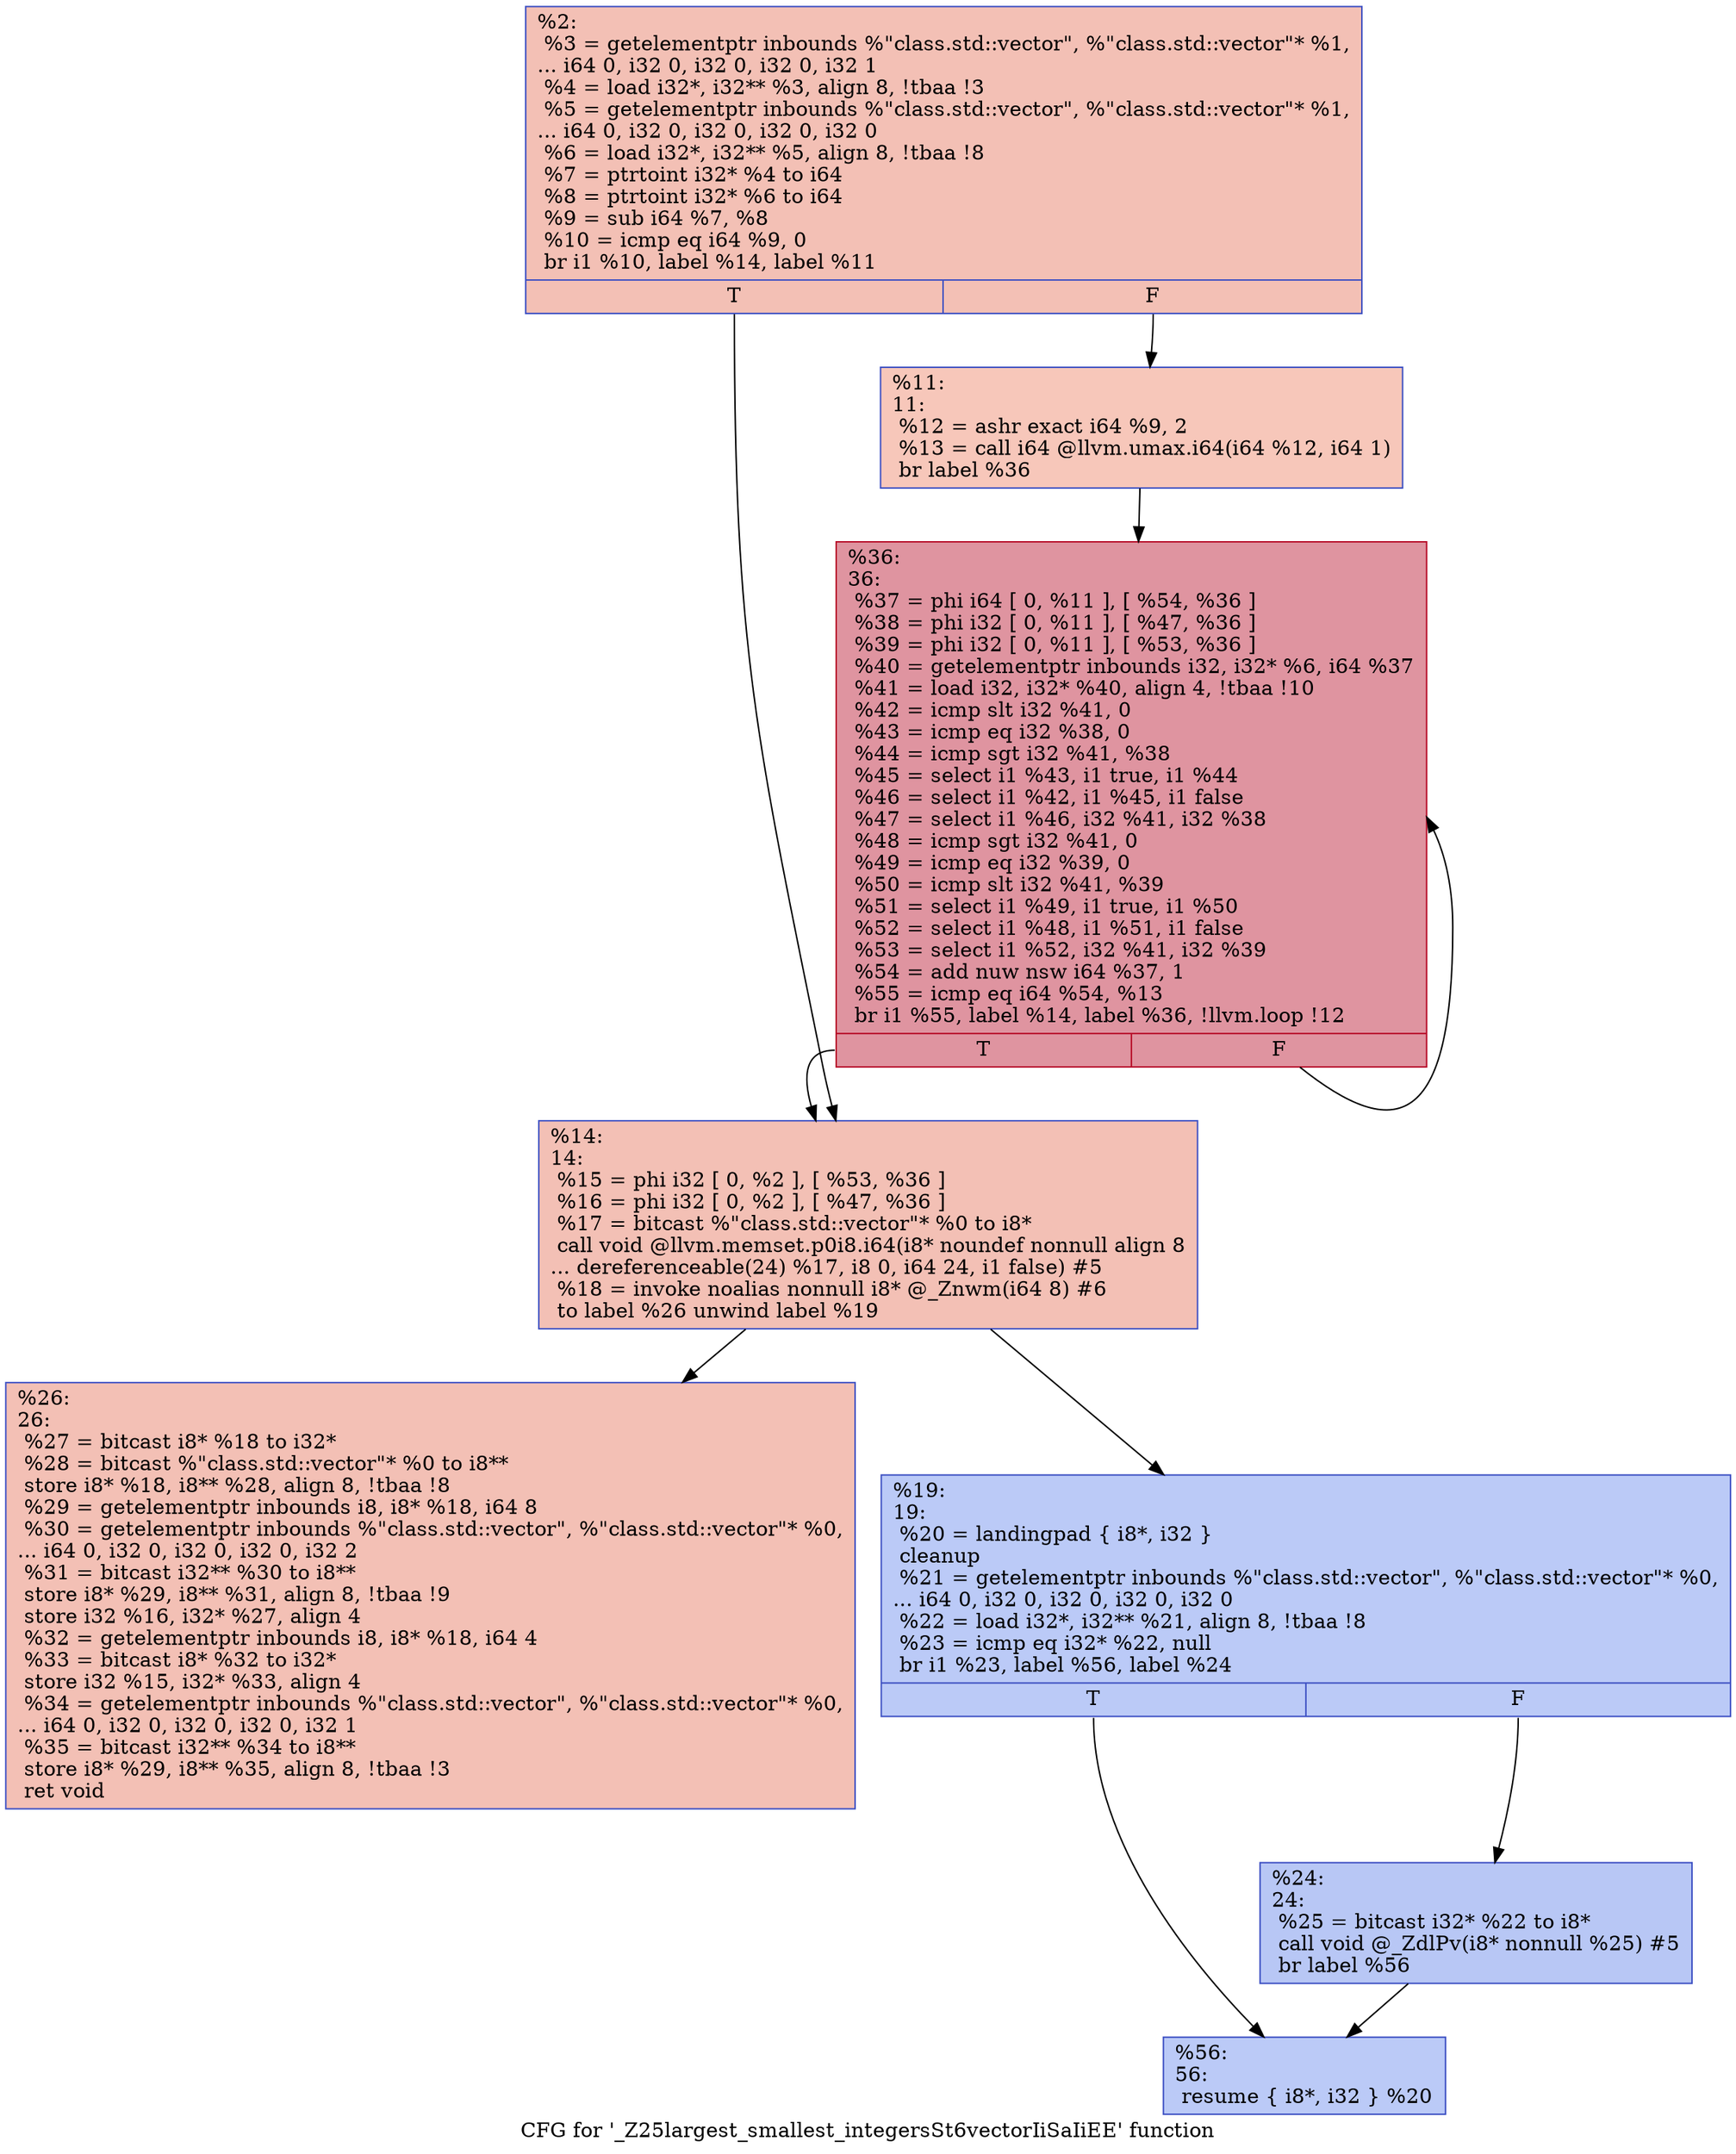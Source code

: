 digraph "CFG for '_Z25largest_smallest_integersSt6vectorIiSaIiEE' function" {
	label="CFG for '_Z25largest_smallest_integersSt6vectorIiSaIiEE' function";

	Node0x557b2dd6d310 [shape=record,color="#3d50c3ff", style=filled, fillcolor="#e5705870",label="{%2:\l  %3 = getelementptr inbounds %\"class.std::vector\", %\"class.std::vector\"* %1,\l... i64 0, i32 0, i32 0, i32 0, i32 1\l  %4 = load i32*, i32** %3, align 8, !tbaa !3\l  %5 = getelementptr inbounds %\"class.std::vector\", %\"class.std::vector\"* %1,\l... i64 0, i32 0, i32 0, i32 0, i32 0\l  %6 = load i32*, i32** %5, align 8, !tbaa !8\l  %7 = ptrtoint i32* %4 to i64\l  %8 = ptrtoint i32* %6 to i64\l  %9 = sub i64 %7, %8\l  %10 = icmp eq i64 %9, 0\l  br i1 %10, label %14, label %11\l|{<s0>T|<s1>F}}"];
	Node0x557b2dd6d310:s0 -> Node0x557b2dd6e690;
	Node0x557b2dd6d310:s1 -> Node0x557b2dd6ec40;
	Node0x557b2dd6ec40 [shape=record,color="#3d50c3ff", style=filled, fillcolor="#ec7f6370",label="{%11:\l11:                                               \l  %12 = ashr exact i64 %9, 2\l  %13 = call i64 @llvm.umax.i64(i64 %12, i64 1)\l  br label %36\l}"];
	Node0x557b2dd6ec40 -> Node0x557b2dd6f0b0;
	Node0x557b2dd6e690 [shape=record,color="#3d50c3ff", style=filled, fillcolor="#e5705870",label="{%14:\l14:                                               \l  %15 = phi i32 [ 0, %2 ], [ %53, %36 ]\l  %16 = phi i32 [ 0, %2 ], [ %47, %36 ]\l  %17 = bitcast %\"class.std::vector\"* %0 to i8*\l  call void @llvm.memset.p0i8.i64(i8* noundef nonnull align 8\l... dereferenceable(24) %17, i8 0, i64 24, i1 false) #5\l  %18 = invoke noalias nonnull i8* @_Znwm(i64 8) #6\l          to label %26 unwind label %19\l}"];
	Node0x557b2dd6e690 -> Node0x557b2dd6f700;
	Node0x557b2dd6e690 -> Node0x557b2dd6f790;
	Node0x557b2dd6f790 [shape=record,color="#3d50c3ff", style=filled, fillcolor="#6687ed70",label="{%19:\l19:                                               \l  %20 = landingpad \{ i8*, i32 \}\l          cleanup\l  %21 = getelementptr inbounds %\"class.std::vector\", %\"class.std::vector\"* %0,\l... i64 0, i32 0, i32 0, i32 0, i32 0\l  %22 = load i32*, i32** %21, align 8, !tbaa !8\l  %23 = icmp eq i32* %22, null\l  br i1 %23, label %56, label %24\l|{<s0>T|<s1>F}}"];
	Node0x557b2dd6f790:s0 -> Node0x557b2dd704b0;
	Node0x557b2dd6f790:s1 -> Node0x557b2dd70500;
	Node0x557b2dd70500 [shape=record,color="#3d50c3ff", style=filled, fillcolor="#5f7fe870",label="{%24:\l24:                                               \l  %25 = bitcast i32* %22 to i8*\l  call void @_ZdlPv(i8* nonnull %25) #5\l  br label %56\l}"];
	Node0x557b2dd70500 -> Node0x557b2dd704b0;
	Node0x557b2dd6f700 [shape=record,color="#3d50c3ff", style=filled, fillcolor="#e5705870",label="{%26:\l26:                                               \l  %27 = bitcast i8* %18 to i32*\l  %28 = bitcast %\"class.std::vector\"* %0 to i8**\l  store i8* %18, i8** %28, align 8, !tbaa !8\l  %29 = getelementptr inbounds i8, i8* %18, i64 8\l  %30 = getelementptr inbounds %\"class.std::vector\", %\"class.std::vector\"* %0,\l... i64 0, i32 0, i32 0, i32 0, i32 2\l  %31 = bitcast i32** %30 to i8**\l  store i8* %29, i8** %31, align 8, !tbaa !9\l  store i32 %16, i32* %27, align 4\l  %32 = getelementptr inbounds i8, i8* %18, i64 4\l  %33 = bitcast i8* %32 to i32*\l  store i32 %15, i32* %33, align 4\l  %34 = getelementptr inbounds %\"class.std::vector\", %\"class.std::vector\"* %0,\l... i64 0, i32 0, i32 0, i32 0, i32 1\l  %35 = bitcast i32** %34 to i8**\l  store i8* %29, i8** %35, align 8, !tbaa !3\l  ret void\l}"];
	Node0x557b2dd6f0b0 [shape=record,color="#b70d28ff", style=filled, fillcolor="#b70d2870",label="{%36:\l36:                                               \l  %37 = phi i64 [ 0, %11 ], [ %54, %36 ]\l  %38 = phi i32 [ 0, %11 ], [ %47, %36 ]\l  %39 = phi i32 [ 0, %11 ], [ %53, %36 ]\l  %40 = getelementptr inbounds i32, i32* %6, i64 %37\l  %41 = load i32, i32* %40, align 4, !tbaa !10\l  %42 = icmp slt i32 %41, 0\l  %43 = icmp eq i32 %38, 0\l  %44 = icmp sgt i32 %41, %38\l  %45 = select i1 %43, i1 true, i1 %44\l  %46 = select i1 %42, i1 %45, i1 false\l  %47 = select i1 %46, i32 %41, i32 %38\l  %48 = icmp sgt i32 %41, 0\l  %49 = icmp eq i32 %39, 0\l  %50 = icmp slt i32 %41, %39\l  %51 = select i1 %49, i1 true, i1 %50\l  %52 = select i1 %48, i1 %51, i1 false\l  %53 = select i1 %52, i32 %41, i32 %39\l  %54 = add nuw nsw i64 %37, 1\l  %55 = icmp eq i64 %54, %13\l  br i1 %55, label %14, label %36, !llvm.loop !12\l|{<s0>T|<s1>F}}"];
	Node0x557b2dd6f0b0:s0 -> Node0x557b2dd6e690;
	Node0x557b2dd6f0b0:s1 -> Node0x557b2dd6f0b0;
	Node0x557b2dd704b0 [shape=record,color="#3d50c3ff", style=filled, fillcolor="#6687ed70",label="{%56:\l56:                                               \l  resume \{ i8*, i32 \} %20\l}"];
}
